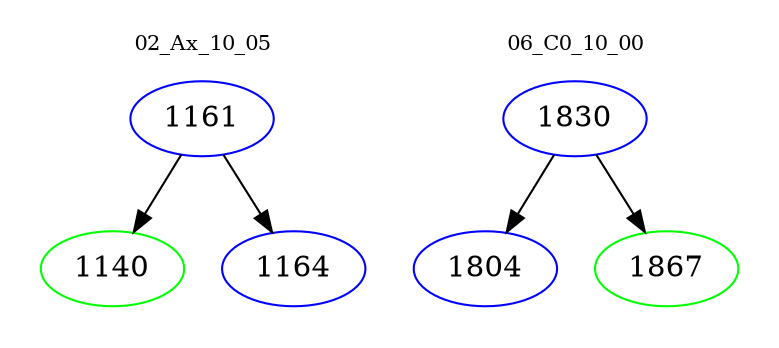 digraph{
subgraph cluster_0 {
color = white
label = "02_Ax_10_05";
fontsize=10;
T0_1161 [label="1161", color="blue"]
T0_1161 -> T0_1140 [color="black"]
T0_1140 [label="1140", color="green"]
T0_1161 -> T0_1164 [color="black"]
T0_1164 [label="1164", color="blue"]
}
subgraph cluster_1 {
color = white
label = "06_C0_10_00";
fontsize=10;
T1_1830 [label="1830", color="blue"]
T1_1830 -> T1_1804 [color="black"]
T1_1804 [label="1804", color="blue"]
T1_1830 -> T1_1867 [color="black"]
T1_1867 [label="1867", color="green"]
}
}
